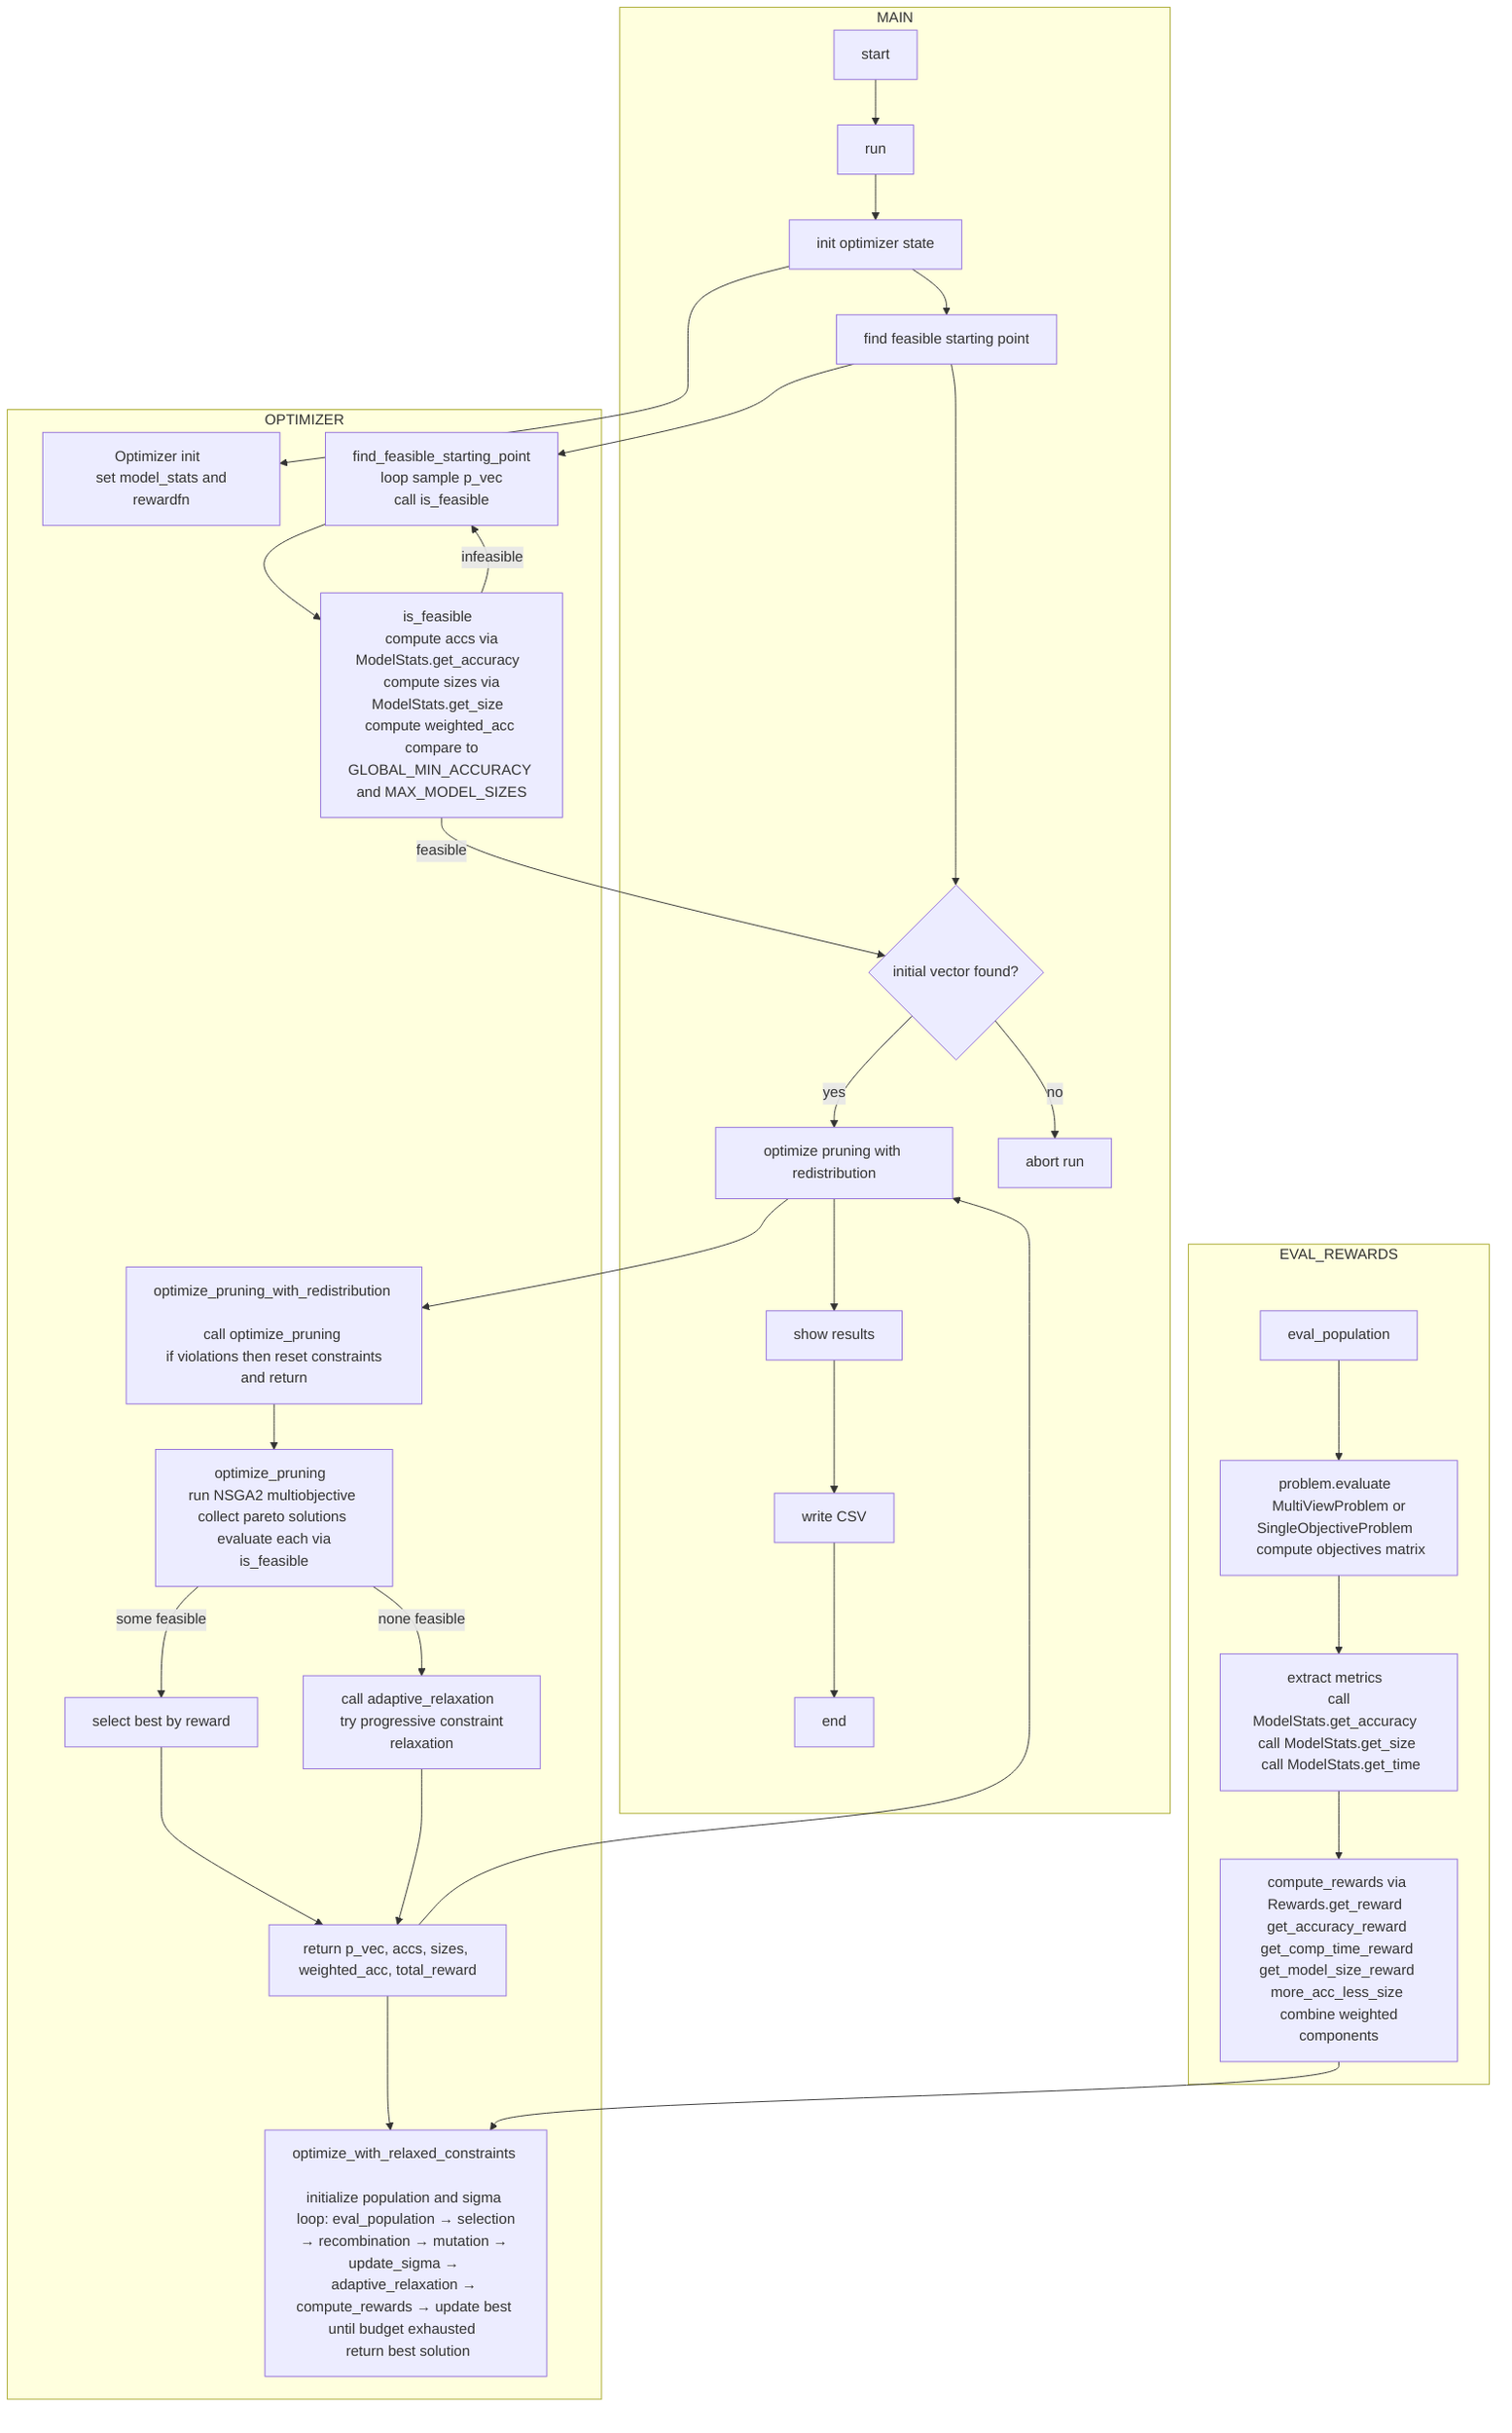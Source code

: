 flowchart TB
  %% MAIN
  subgraph MAIN
    A[start] --> B[run]
    B --> C[init optimizer state]
    C --> D[find feasible starting point]
    D --> E{initial vector found?}
    E -- yes --> F[optimize pruning with redistribution]
    E -- no --> G[abort run]
    F --> H[show results]
    H --> I[write CSV]
    I --> J[end]
  end

  %% OPTIMIZER
  subgraph OPTIMIZER
    direction TB
    C --> K[Optimizer init  
 set model_stats and rewardfn]
    D --> L[find_feasible_starting_point  
 loop sample p_vec  
 call is_feasible]
    L --> M[is_feasible  
 compute accs via ModelStats.get_accuracy  
 compute sizes via ModelStats.get_size  
 compute weighted_acc  
 compare to GLOBAL_MIN_ACCURACY and MAX_MODEL_SIZES]
    M -- feasible --> E
    M -- infeasible --> L

    F --> N[optimize_pruning_with_redistribution  
 call optimize_pruning  
 if violations then reset constraints and return]
    N --> O[optimize_pruning  
 run NSGA2 multiobjective  
 collect pareto solutions  
 evaluate each via is_feasible]
    O -- some feasible --> P[select best by reward]
    O -- none feasible --> Q[call adaptive_relaxation  
 try progressive constraint relaxation]
    P --> R[return p_vec, accs, sizes, weighted_acc, total_reward]
    Q --> R

    R --> F

    %% inside optimize_with_relaxed_constraints
    R --> S[optimize_with_relaxed_constraints  
 initialize population and sigma  
 loop: eval_population → selection → recombination → mutation → update_sigma → adaptive_relaxation → compute_rewards → update best until budget exhausted  
 return best solution]
  end

  %% EVALUATION & REWARDS
  subgraph EVAL_REWARDS
    direction TB
    T[eval_population] --> U[problem.evaluate  
 MultiViewProblem or SingleObjectiveProblem  
 compute objectives matrix]
    U --> V[extract metrics  
 call ModelStats.get_accuracy  
 call ModelStats.get_size  
 call ModelStats.get_time]
    V --> W[compute_rewards via Rewards.get_reward  
 get_accuracy_reward  
 get_comp_time_reward  
 get_model_size_reward  
 more_acc_less_size  
 combine weighted components]
    W --> S
  end